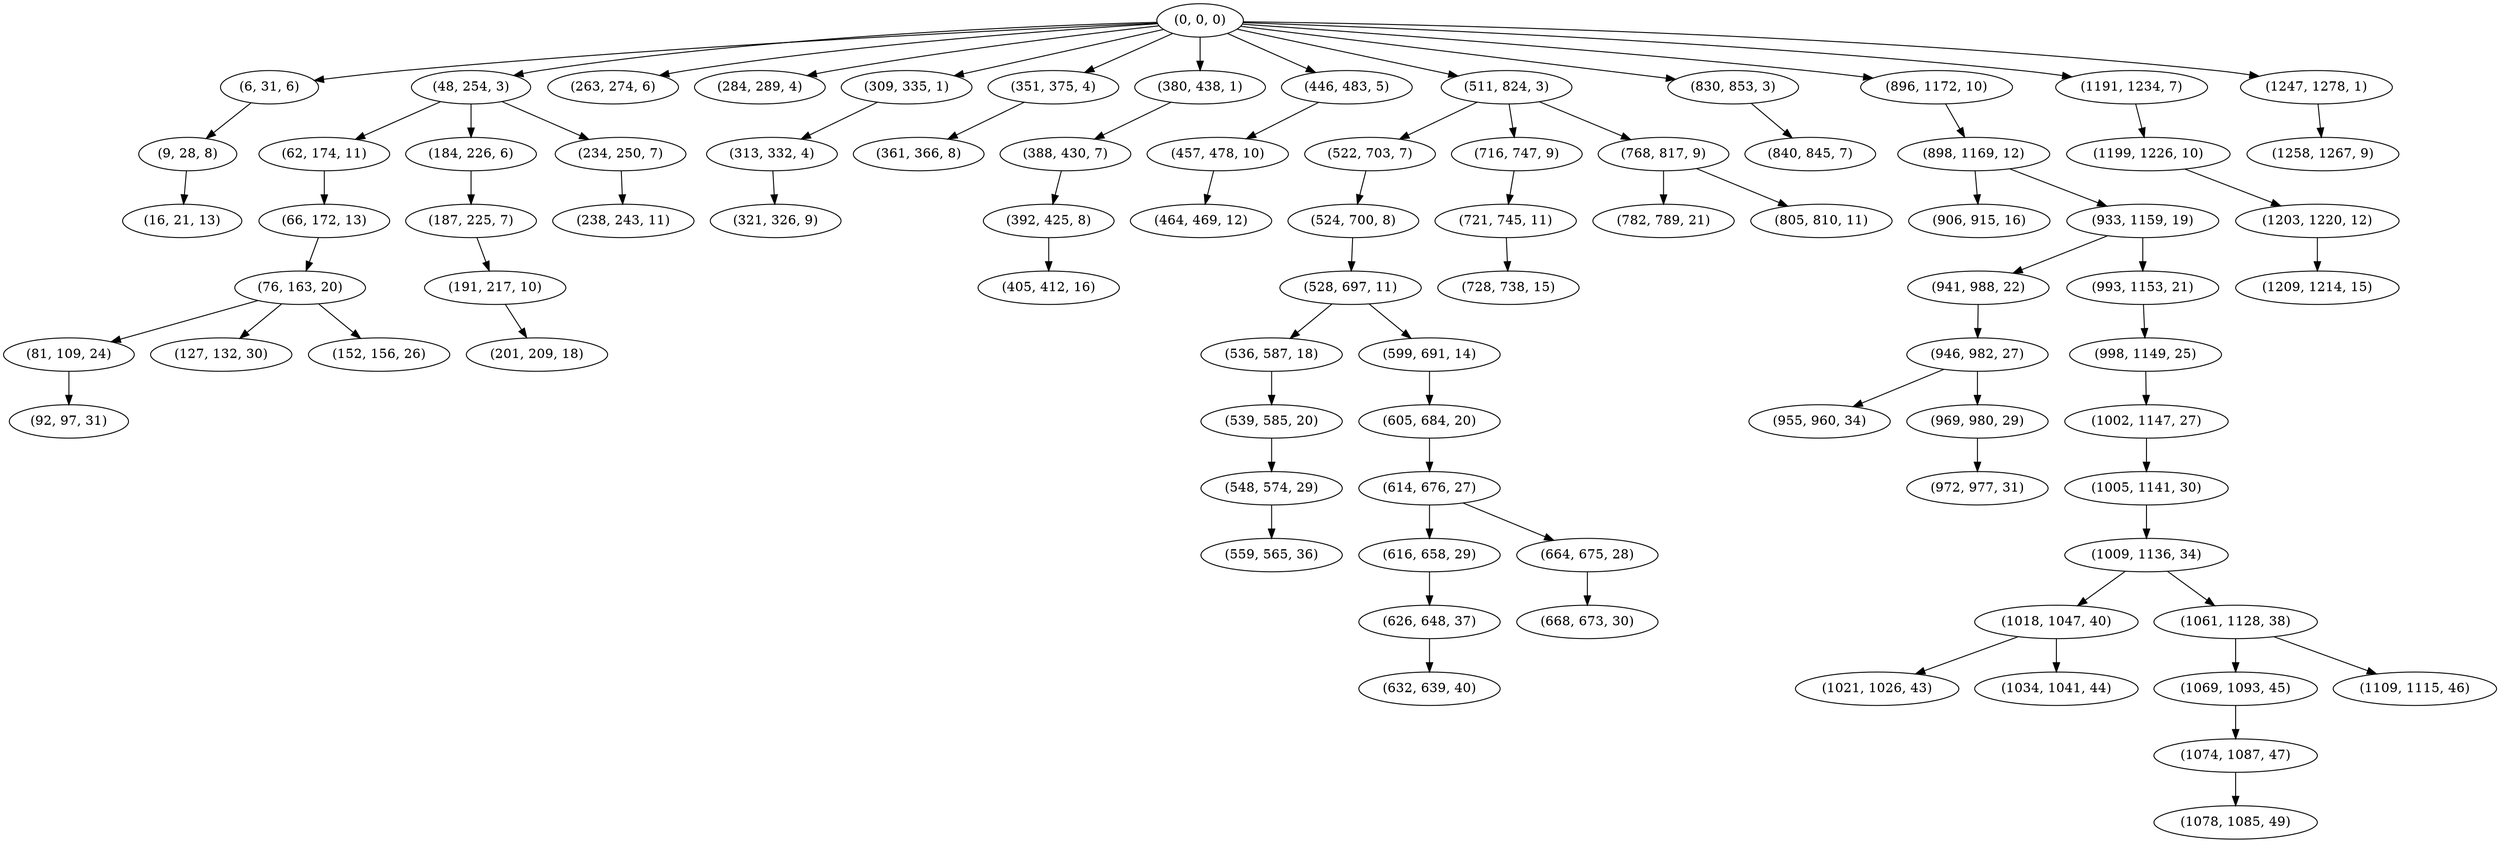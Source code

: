digraph tree {
    "(0, 0, 0)";
    "(6, 31, 6)";
    "(9, 28, 8)";
    "(16, 21, 13)";
    "(48, 254, 3)";
    "(62, 174, 11)";
    "(66, 172, 13)";
    "(76, 163, 20)";
    "(81, 109, 24)";
    "(92, 97, 31)";
    "(127, 132, 30)";
    "(152, 156, 26)";
    "(184, 226, 6)";
    "(187, 225, 7)";
    "(191, 217, 10)";
    "(201, 209, 18)";
    "(234, 250, 7)";
    "(238, 243, 11)";
    "(263, 274, 6)";
    "(284, 289, 4)";
    "(309, 335, 1)";
    "(313, 332, 4)";
    "(321, 326, 9)";
    "(351, 375, 4)";
    "(361, 366, 8)";
    "(380, 438, 1)";
    "(388, 430, 7)";
    "(392, 425, 8)";
    "(405, 412, 16)";
    "(446, 483, 5)";
    "(457, 478, 10)";
    "(464, 469, 12)";
    "(511, 824, 3)";
    "(522, 703, 7)";
    "(524, 700, 8)";
    "(528, 697, 11)";
    "(536, 587, 18)";
    "(539, 585, 20)";
    "(548, 574, 29)";
    "(559, 565, 36)";
    "(599, 691, 14)";
    "(605, 684, 20)";
    "(614, 676, 27)";
    "(616, 658, 29)";
    "(626, 648, 37)";
    "(632, 639, 40)";
    "(664, 675, 28)";
    "(668, 673, 30)";
    "(716, 747, 9)";
    "(721, 745, 11)";
    "(728, 738, 15)";
    "(768, 817, 9)";
    "(782, 789, 21)";
    "(805, 810, 11)";
    "(830, 853, 3)";
    "(840, 845, 7)";
    "(896, 1172, 10)";
    "(898, 1169, 12)";
    "(906, 915, 16)";
    "(933, 1159, 19)";
    "(941, 988, 22)";
    "(946, 982, 27)";
    "(955, 960, 34)";
    "(969, 980, 29)";
    "(972, 977, 31)";
    "(993, 1153, 21)";
    "(998, 1149, 25)";
    "(1002, 1147, 27)";
    "(1005, 1141, 30)";
    "(1009, 1136, 34)";
    "(1018, 1047, 40)";
    "(1021, 1026, 43)";
    "(1034, 1041, 44)";
    "(1061, 1128, 38)";
    "(1069, 1093, 45)";
    "(1074, 1087, 47)";
    "(1078, 1085, 49)";
    "(1109, 1115, 46)";
    "(1191, 1234, 7)";
    "(1199, 1226, 10)";
    "(1203, 1220, 12)";
    "(1209, 1214, 15)";
    "(1247, 1278, 1)";
    "(1258, 1267, 9)";
    "(0, 0, 0)" -> "(6, 31, 6)";
    "(0, 0, 0)" -> "(48, 254, 3)";
    "(0, 0, 0)" -> "(263, 274, 6)";
    "(0, 0, 0)" -> "(284, 289, 4)";
    "(0, 0, 0)" -> "(309, 335, 1)";
    "(0, 0, 0)" -> "(351, 375, 4)";
    "(0, 0, 0)" -> "(380, 438, 1)";
    "(0, 0, 0)" -> "(446, 483, 5)";
    "(0, 0, 0)" -> "(511, 824, 3)";
    "(0, 0, 0)" -> "(830, 853, 3)";
    "(0, 0, 0)" -> "(896, 1172, 10)";
    "(0, 0, 0)" -> "(1191, 1234, 7)";
    "(0, 0, 0)" -> "(1247, 1278, 1)";
    "(6, 31, 6)" -> "(9, 28, 8)";
    "(9, 28, 8)" -> "(16, 21, 13)";
    "(48, 254, 3)" -> "(62, 174, 11)";
    "(48, 254, 3)" -> "(184, 226, 6)";
    "(48, 254, 3)" -> "(234, 250, 7)";
    "(62, 174, 11)" -> "(66, 172, 13)";
    "(66, 172, 13)" -> "(76, 163, 20)";
    "(76, 163, 20)" -> "(81, 109, 24)";
    "(76, 163, 20)" -> "(127, 132, 30)";
    "(76, 163, 20)" -> "(152, 156, 26)";
    "(81, 109, 24)" -> "(92, 97, 31)";
    "(184, 226, 6)" -> "(187, 225, 7)";
    "(187, 225, 7)" -> "(191, 217, 10)";
    "(191, 217, 10)" -> "(201, 209, 18)";
    "(234, 250, 7)" -> "(238, 243, 11)";
    "(309, 335, 1)" -> "(313, 332, 4)";
    "(313, 332, 4)" -> "(321, 326, 9)";
    "(351, 375, 4)" -> "(361, 366, 8)";
    "(380, 438, 1)" -> "(388, 430, 7)";
    "(388, 430, 7)" -> "(392, 425, 8)";
    "(392, 425, 8)" -> "(405, 412, 16)";
    "(446, 483, 5)" -> "(457, 478, 10)";
    "(457, 478, 10)" -> "(464, 469, 12)";
    "(511, 824, 3)" -> "(522, 703, 7)";
    "(511, 824, 3)" -> "(716, 747, 9)";
    "(511, 824, 3)" -> "(768, 817, 9)";
    "(522, 703, 7)" -> "(524, 700, 8)";
    "(524, 700, 8)" -> "(528, 697, 11)";
    "(528, 697, 11)" -> "(536, 587, 18)";
    "(528, 697, 11)" -> "(599, 691, 14)";
    "(536, 587, 18)" -> "(539, 585, 20)";
    "(539, 585, 20)" -> "(548, 574, 29)";
    "(548, 574, 29)" -> "(559, 565, 36)";
    "(599, 691, 14)" -> "(605, 684, 20)";
    "(605, 684, 20)" -> "(614, 676, 27)";
    "(614, 676, 27)" -> "(616, 658, 29)";
    "(614, 676, 27)" -> "(664, 675, 28)";
    "(616, 658, 29)" -> "(626, 648, 37)";
    "(626, 648, 37)" -> "(632, 639, 40)";
    "(664, 675, 28)" -> "(668, 673, 30)";
    "(716, 747, 9)" -> "(721, 745, 11)";
    "(721, 745, 11)" -> "(728, 738, 15)";
    "(768, 817, 9)" -> "(782, 789, 21)";
    "(768, 817, 9)" -> "(805, 810, 11)";
    "(830, 853, 3)" -> "(840, 845, 7)";
    "(896, 1172, 10)" -> "(898, 1169, 12)";
    "(898, 1169, 12)" -> "(906, 915, 16)";
    "(898, 1169, 12)" -> "(933, 1159, 19)";
    "(933, 1159, 19)" -> "(941, 988, 22)";
    "(933, 1159, 19)" -> "(993, 1153, 21)";
    "(941, 988, 22)" -> "(946, 982, 27)";
    "(946, 982, 27)" -> "(955, 960, 34)";
    "(946, 982, 27)" -> "(969, 980, 29)";
    "(969, 980, 29)" -> "(972, 977, 31)";
    "(993, 1153, 21)" -> "(998, 1149, 25)";
    "(998, 1149, 25)" -> "(1002, 1147, 27)";
    "(1002, 1147, 27)" -> "(1005, 1141, 30)";
    "(1005, 1141, 30)" -> "(1009, 1136, 34)";
    "(1009, 1136, 34)" -> "(1018, 1047, 40)";
    "(1009, 1136, 34)" -> "(1061, 1128, 38)";
    "(1018, 1047, 40)" -> "(1021, 1026, 43)";
    "(1018, 1047, 40)" -> "(1034, 1041, 44)";
    "(1061, 1128, 38)" -> "(1069, 1093, 45)";
    "(1061, 1128, 38)" -> "(1109, 1115, 46)";
    "(1069, 1093, 45)" -> "(1074, 1087, 47)";
    "(1074, 1087, 47)" -> "(1078, 1085, 49)";
    "(1191, 1234, 7)" -> "(1199, 1226, 10)";
    "(1199, 1226, 10)" -> "(1203, 1220, 12)";
    "(1203, 1220, 12)" -> "(1209, 1214, 15)";
    "(1247, 1278, 1)" -> "(1258, 1267, 9)";
}
